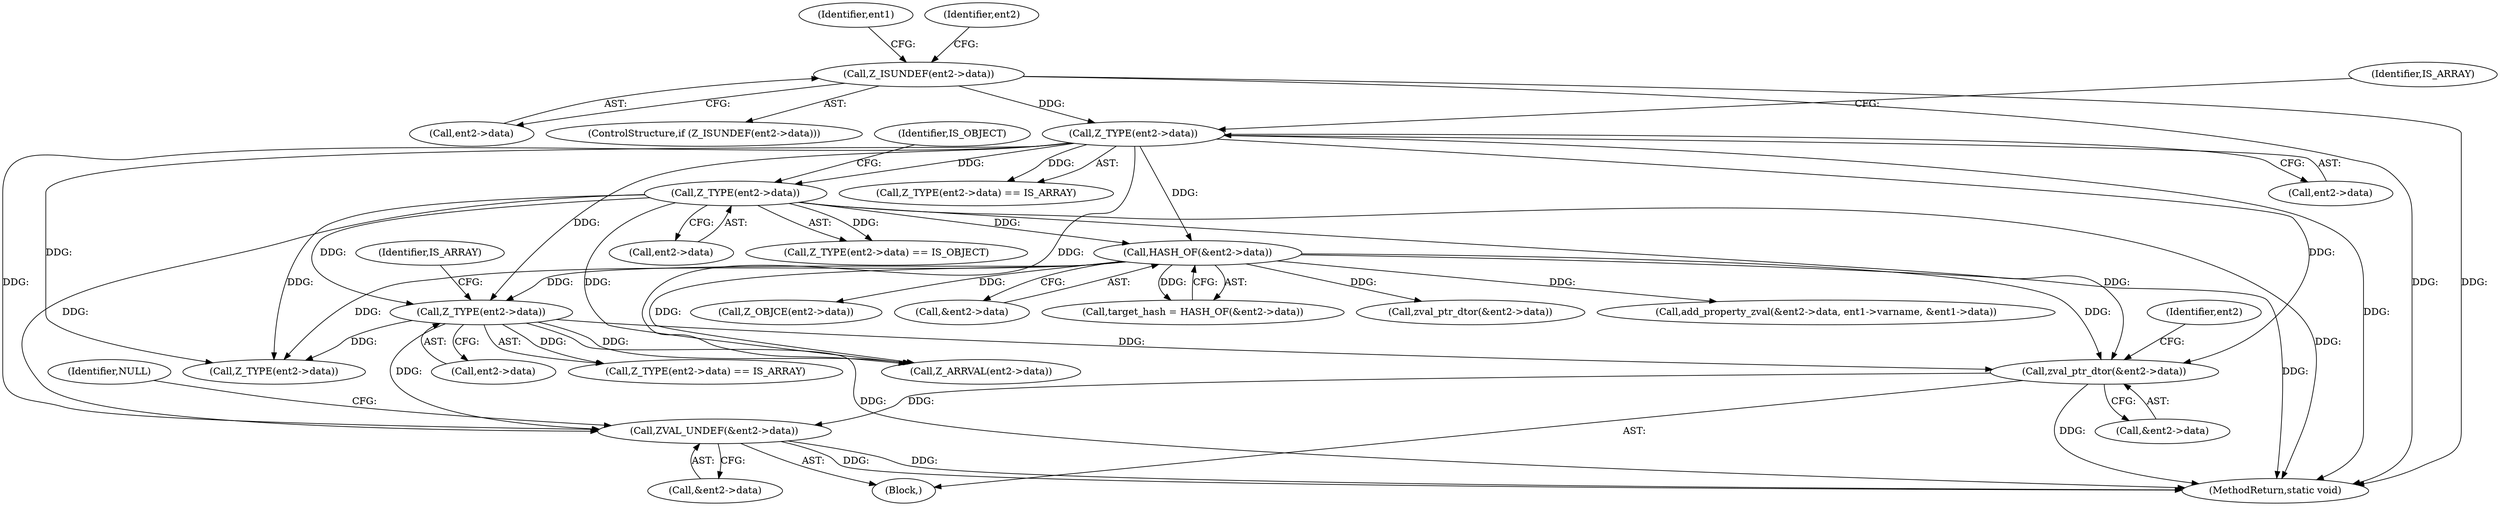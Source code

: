 digraph "0_php-src_8d2539fa0faf3f63e1d1e7635347c5b9e777d47b@pointer" {
"1000464" [label="(Call,ZVAL_UNDEF(&ent2->data))"];
"1000459" [label="(Call,zval_ptr_dtor(&ent2->data))"];
"1000403" [label="(Call,Z_TYPE(ent2->data))"];
"1000352" [label="(Call,Z_TYPE(ent2->data))"];
"1000336" [label="(Call,Z_ISUNDEF(ent2->data))"];
"1000366" [label="(Call,HASH_OF(&ent2->data))"];
"1000358" [label="(Call,Z_TYPE(ent2->data))"];
"1000540" [label="(Call,Z_OBJCE(ent2->data))"];
"1000460" [label="(Call,&ent2->data)"];
"1000470" [label="(Identifier,NULL)"];
"1000344" [label="(Identifier,ent1)"];
"1000486" [label="(Call,Z_ARRVAL(ent2->data))"];
"1000335" [label="(ControlStructure,if (Z_ISUNDEF(ent2->data)))"];
"1000354" [label="(Identifier,ent2)"];
"1000352" [label="(Call,Z_TYPE(ent2->data))"];
"1000353" [label="(Call,ent2->data)"];
"1000526" [label="(Call,Z_TYPE(ent2->data))"];
"1000356" [label="(Identifier,IS_ARRAY)"];
"1000467" [label="(Identifier,ent2)"];
"1000364" [label="(Call,target_hash = HASH_OF(&ent2->data))"];
"1000506" [label="(Call,zval_ptr_dtor(&ent2->data))"];
"1000357" [label="(Call,Z_TYPE(ent2->data) == IS_OBJECT)"];
"1000403" [label="(Call,Z_TYPE(ent2->data))"];
"1000359" [label="(Call,ent2->data)"];
"1000459" [label="(Call,zval_ptr_dtor(&ent2->data))"];
"1000402" [label="(Call,Z_TYPE(ent2->data) == IS_ARRAY)"];
"1000362" [label="(Identifier,IS_OBJECT)"];
"1000465" [label="(Call,&ent2->data)"];
"1000544" [label="(Call,add_property_zval(&ent2->data, ent1->varname, &ent1->data))"];
"1000358" [label="(Call,Z_TYPE(ent2->data))"];
"1000367" [label="(Call,&ent2->data)"];
"1000351" [label="(Call,Z_TYPE(ent2->data) == IS_ARRAY)"];
"1000458" [label="(Block,)"];
"1000464" [label="(Call,ZVAL_UNDEF(&ent2->data))"];
"1000337" [label="(Call,ent2->data)"];
"1000644" [label="(MethodReturn,static void)"];
"1000366" [label="(Call,HASH_OF(&ent2->data))"];
"1000407" [label="(Identifier,IS_ARRAY)"];
"1000336" [label="(Call,Z_ISUNDEF(ent2->data))"];
"1000404" [label="(Call,ent2->data)"];
"1000464" -> "1000458"  [label="AST: "];
"1000464" -> "1000465"  [label="CFG: "];
"1000465" -> "1000464"  [label="AST: "];
"1000470" -> "1000464"  [label="CFG: "];
"1000464" -> "1000644"  [label="DDG: "];
"1000464" -> "1000644"  [label="DDG: "];
"1000459" -> "1000464"  [label="DDG: "];
"1000403" -> "1000464"  [label="DDG: "];
"1000352" -> "1000464"  [label="DDG: "];
"1000358" -> "1000464"  [label="DDG: "];
"1000459" -> "1000458"  [label="AST: "];
"1000459" -> "1000460"  [label="CFG: "];
"1000460" -> "1000459"  [label="AST: "];
"1000467" -> "1000459"  [label="CFG: "];
"1000459" -> "1000644"  [label="DDG: "];
"1000403" -> "1000459"  [label="DDG: "];
"1000352" -> "1000459"  [label="DDG: "];
"1000366" -> "1000459"  [label="DDG: "];
"1000358" -> "1000459"  [label="DDG: "];
"1000403" -> "1000402"  [label="AST: "];
"1000403" -> "1000404"  [label="CFG: "];
"1000404" -> "1000403"  [label="AST: "];
"1000407" -> "1000403"  [label="CFG: "];
"1000403" -> "1000644"  [label="DDG: "];
"1000403" -> "1000402"  [label="DDG: "];
"1000352" -> "1000403"  [label="DDG: "];
"1000366" -> "1000403"  [label="DDG: "];
"1000358" -> "1000403"  [label="DDG: "];
"1000403" -> "1000486"  [label="DDG: "];
"1000403" -> "1000526"  [label="DDG: "];
"1000352" -> "1000351"  [label="AST: "];
"1000352" -> "1000353"  [label="CFG: "];
"1000353" -> "1000352"  [label="AST: "];
"1000356" -> "1000352"  [label="CFG: "];
"1000352" -> "1000644"  [label="DDG: "];
"1000352" -> "1000351"  [label="DDG: "];
"1000336" -> "1000352"  [label="DDG: "];
"1000352" -> "1000358"  [label="DDG: "];
"1000352" -> "1000366"  [label="DDG: "];
"1000352" -> "1000486"  [label="DDG: "];
"1000352" -> "1000526"  [label="DDG: "];
"1000336" -> "1000335"  [label="AST: "];
"1000336" -> "1000337"  [label="CFG: "];
"1000337" -> "1000336"  [label="AST: "];
"1000344" -> "1000336"  [label="CFG: "];
"1000354" -> "1000336"  [label="CFG: "];
"1000336" -> "1000644"  [label="DDG: "];
"1000336" -> "1000644"  [label="DDG: "];
"1000366" -> "1000364"  [label="AST: "];
"1000366" -> "1000367"  [label="CFG: "];
"1000367" -> "1000366"  [label="AST: "];
"1000364" -> "1000366"  [label="CFG: "];
"1000366" -> "1000644"  [label="DDG: "];
"1000366" -> "1000364"  [label="DDG: "];
"1000358" -> "1000366"  [label="DDG: "];
"1000366" -> "1000486"  [label="DDG: "];
"1000366" -> "1000506"  [label="DDG: "];
"1000366" -> "1000526"  [label="DDG: "];
"1000366" -> "1000540"  [label="DDG: "];
"1000366" -> "1000544"  [label="DDG: "];
"1000358" -> "1000357"  [label="AST: "];
"1000358" -> "1000359"  [label="CFG: "];
"1000359" -> "1000358"  [label="AST: "];
"1000362" -> "1000358"  [label="CFG: "];
"1000358" -> "1000644"  [label="DDG: "];
"1000358" -> "1000357"  [label="DDG: "];
"1000358" -> "1000486"  [label="DDG: "];
"1000358" -> "1000526"  [label="DDG: "];
}
